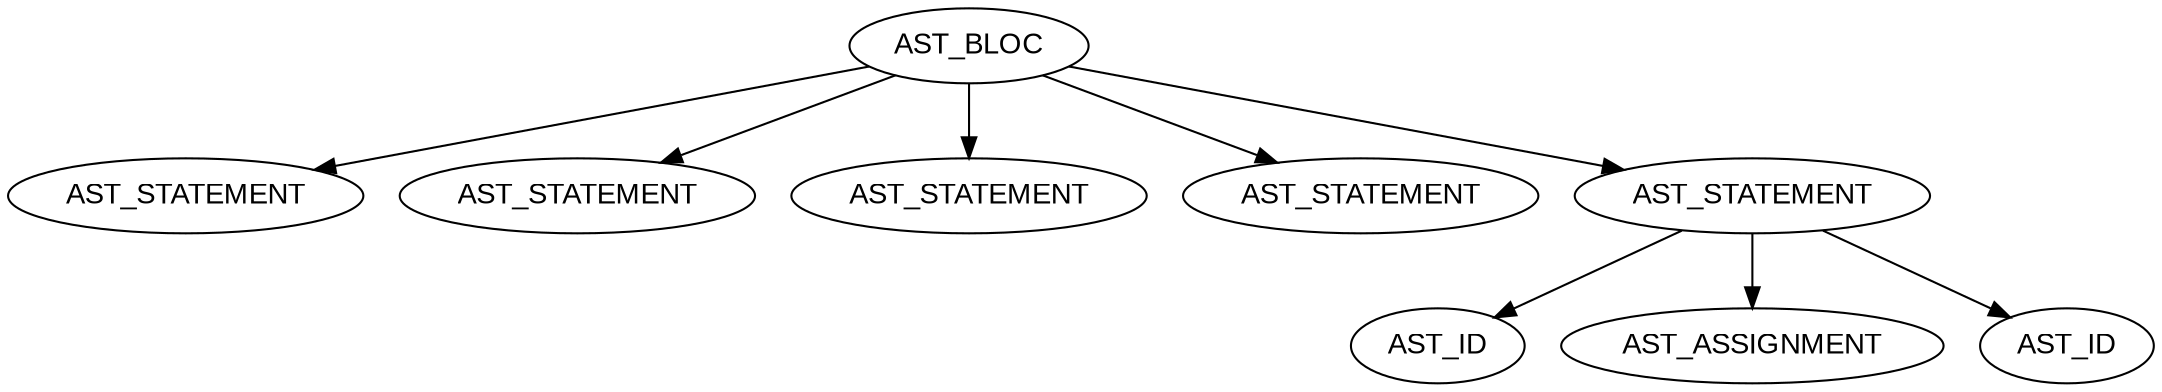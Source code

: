 digraph AST {
    node [fontname="Arial"];
    1[label=AST_BLOC];
    1 -> 2;
    2[label=AST_STATEMENT];
    1[label=AST_BLOC];
    1 -> 3;
    3[label=AST_STATEMENT];
    1[label=AST_BLOC];
    1 -> 4;
    4[label=AST_STATEMENT];
    1[label=AST_BLOC];
    1 -> 5;
    5[label=AST_STATEMENT];
    1[label=AST_BLOC];
    1 -> 6;
    6[label=AST_STATEMENT];
    6 -> 7;
    7[label=AST_ID];
    6[label=AST_STATEMENT];
    6 -> 8;
    8[label=AST_ASSIGNMENT];
    6[label=AST_STATEMENT];
    6 -> 9;
    9[label=AST_ID];
}
